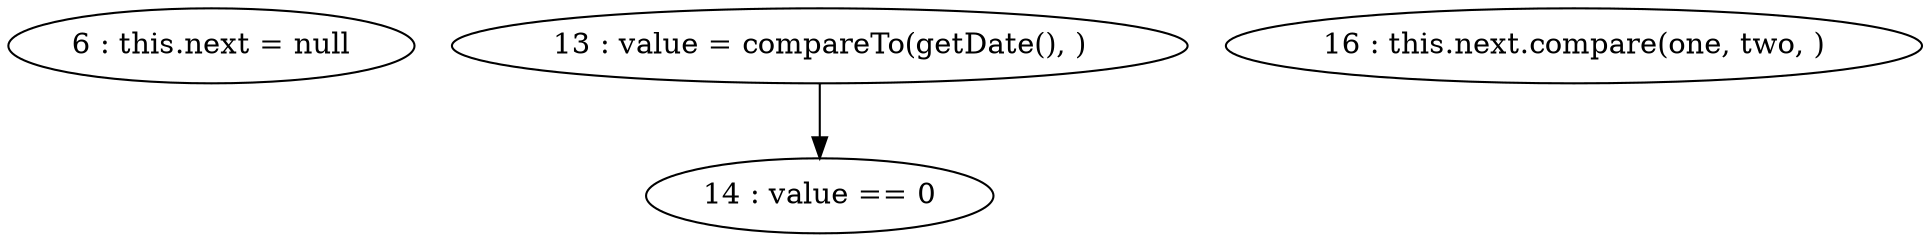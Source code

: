 digraph G {
"6 : this.next = null"
"13 : value = compareTo(getDate(), )"
"13 : value = compareTo(getDate(), )" -> "14 : value == 0"
"14 : value == 0"
"16 : this.next.compare(one, two, )"
}